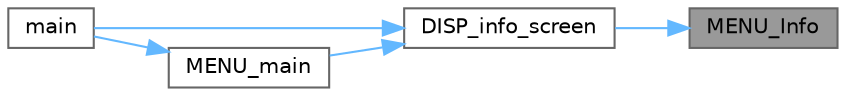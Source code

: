 digraph "MENU_Info"
{
 // LATEX_PDF_SIZE
  bgcolor="transparent";
  edge [fontname=Helvetica,fontsize=10,labelfontname=Helvetica,labelfontsize=10];
  node [fontname=Helvetica,fontsize=10,shape=box,height=0.2,width=0.4];
  rankdir="RL";
  Node1 [id="Node000001",label="MENU_Info",height=0.2,width=0.4,color="gray40", fillcolor="grey60", style="filled", fontcolor="black",tooltip="Show some information about the Cable-Monitor."];
  Node1 -> Node2 [id="edge1_Node000001_Node000002",dir="back",color="steelblue1",style="solid",tooltip=" "];
  Node2 [id="Node000002",label="DISP_info_screen",height=0.2,width=0.4,color="grey40", fillcolor="white", style="filled",URL="$menu_8c.html#acdfd6d2059a73c3a7b22ec5ccffd3dfa",tooltip="Displays the info screen."];
  Node2 -> Node3 [id="edge2_Node000002_Node000003",dir="back",color="steelblue1",style="solid",tooltip=" "];
  Node3 [id="Node000003",label="main",height=0.2,width=0.4,color="grey40", fillcolor="white", style="filled",URL="$main_8c.html#a840291bc02cba5474a4cb46a9b9566fe",tooltip="Main function."];
  Node2 -> Node4 [id="edge3_Node000002_Node000004",dir="back",color="steelblue1",style="solid",tooltip=" "];
  Node4 [id="Node000004",label="MENU_main",height=0.2,width=0.4,color="grey40", fillcolor="white", style="filled",URL="$menu_8c.html#aaf342133acebdd88903ec7a9cf1638c0",tooltip="Handles the main menu state machine."];
  Node4 -> Node3 [id="edge4_Node000004_Node000003",dir="back",color="steelblue1",style="solid",tooltip=" "];
}
